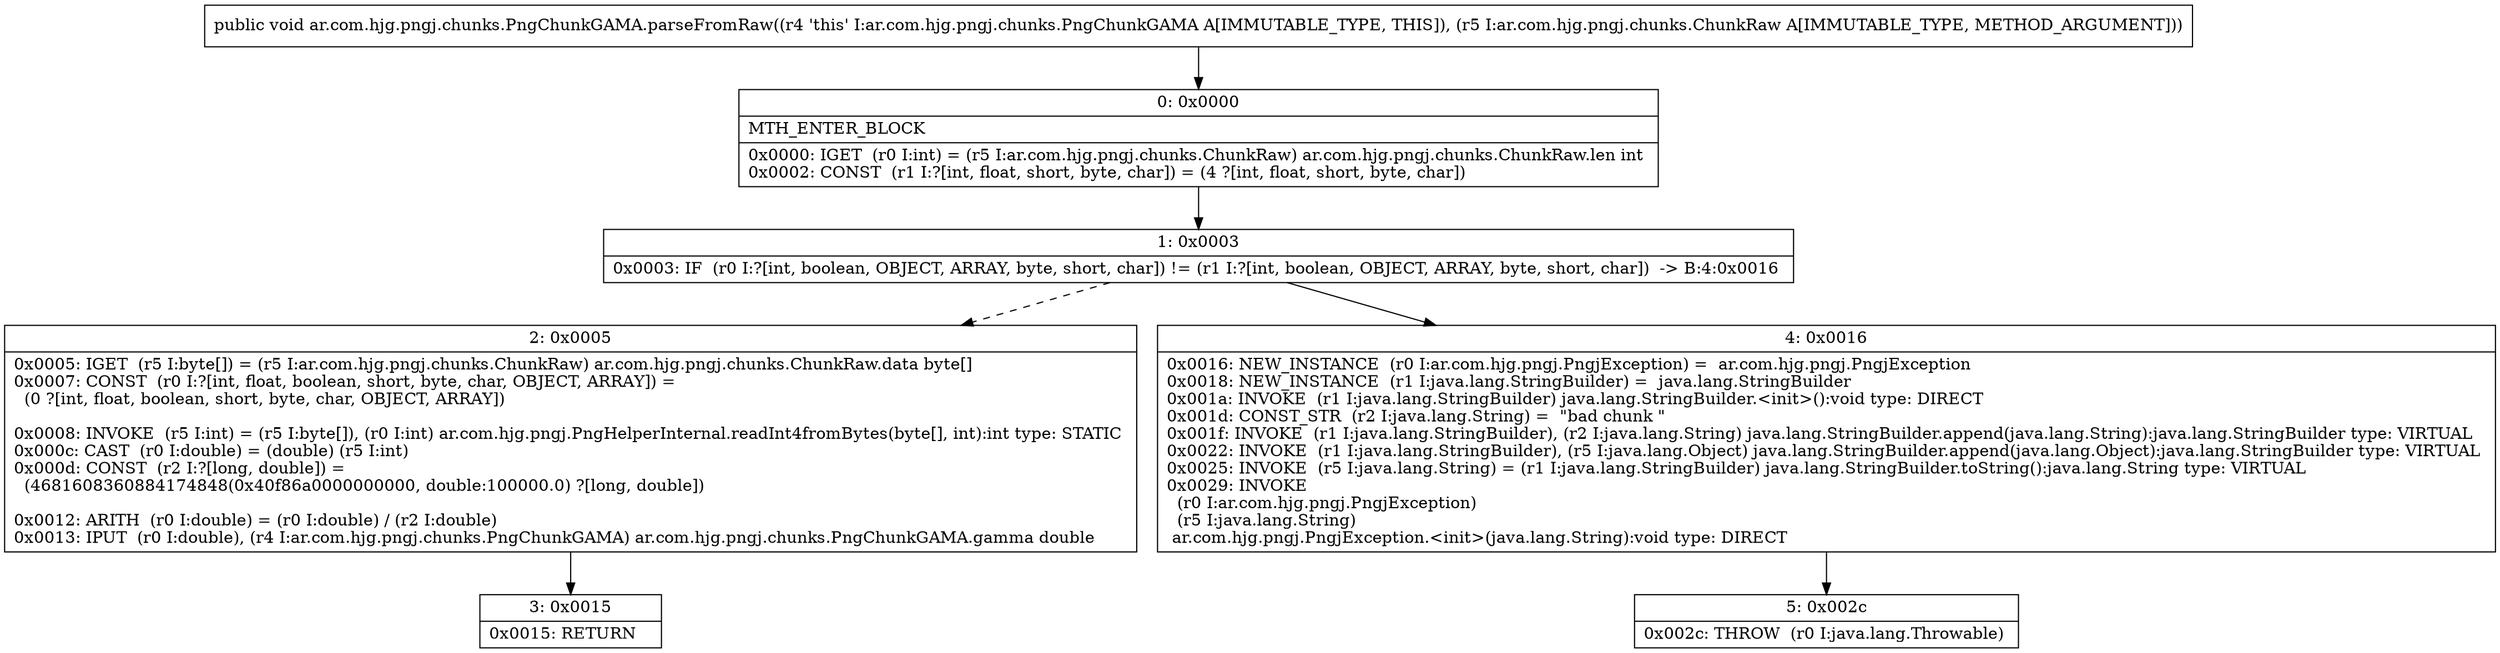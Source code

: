 digraph "CFG forar.com.hjg.pngj.chunks.PngChunkGAMA.parseFromRaw(Lar\/com\/hjg\/pngj\/chunks\/ChunkRaw;)V" {
Node_0 [shape=record,label="{0\:\ 0x0000|MTH_ENTER_BLOCK\l|0x0000: IGET  (r0 I:int) = (r5 I:ar.com.hjg.pngj.chunks.ChunkRaw) ar.com.hjg.pngj.chunks.ChunkRaw.len int \l0x0002: CONST  (r1 I:?[int, float, short, byte, char]) = (4 ?[int, float, short, byte, char]) \l}"];
Node_1 [shape=record,label="{1\:\ 0x0003|0x0003: IF  (r0 I:?[int, boolean, OBJECT, ARRAY, byte, short, char]) != (r1 I:?[int, boolean, OBJECT, ARRAY, byte, short, char])  \-\> B:4:0x0016 \l}"];
Node_2 [shape=record,label="{2\:\ 0x0005|0x0005: IGET  (r5 I:byte[]) = (r5 I:ar.com.hjg.pngj.chunks.ChunkRaw) ar.com.hjg.pngj.chunks.ChunkRaw.data byte[] \l0x0007: CONST  (r0 I:?[int, float, boolean, short, byte, char, OBJECT, ARRAY]) = \l  (0 ?[int, float, boolean, short, byte, char, OBJECT, ARRAY])\l \l0x0008: INVOKE  (r5 I:int) = (r5 I:byte[]), (r0 I:int) ar.com.hjg.pngj.PngHelperInternal.readInt4fromBytes(byte[], int):int type: STATIC \l0x000c: CAST  (r0 I:double) = (double) (r5 I:int) \l0x000d: CONST  (r2 I:?[long, double]) = \l  (4681608360884174848(0x40f86a0000000000, double:100000.0) ?[long, double])\l \l0x0012: ARITH  (r0 I:double) = (r0 I:double) \/ (r2 I:double) \l0x0013: IPUT  (r0 I:double), (r4 I:ar.com.hjg.pngj.chunks.PngChunkGAMA) ar.com.hjg.pngj.chunks.PngChunkGAMA.gamma double \l}"];
Node_3 [shape=record,label="{3\:\ 0x0015|0x0015: RETURN   \l}"];
Node_4 [shape=record,label="{4\:\ 0x0016|0x0016: NEW_INSTANCE  (r0 I:ar.com.hjg.pngj.PngjException) =  ar.com.hjg.pngj.PngjException \l0x0018: NEW_INSTANCE  (r1 I:java.lang.StringBuilder) =  java.lang.StringBuilder \l0x001a: INVOKE  (r1 I:java.lang.StringBuilder) java.lang.StringBuilder.\<init\>():void type: DIRECT \l0x001d: CONST_STR  (r2 I:java.lang.String) =  \"bad chunk \" \l0x001f: INVOKE  (r1 I:java.lang.StringBuilder), (r2 I:java.lang.String) java.lang.StringBuilder.append(java.lang.String):java.lang.StringBuilder type: VIRTUAL \l0x0022: INVOKE  (r1 I:java.lang.StringBuilder), (r5 I:java.lang.Object) java.lang.StringBuilder.append(java.lang.Object):java.lang.StringBuilder type: VIRTUAL \l0x0025: INVOKE  (r5 I:java.lang.String) = (r1 I:java.lang.StringBuilder) java.lang.StringBuilder.toString():java.lang.String type: VIRTUAL \l0x0029: INVOKE  \l  (r0 I:ar.com.hjg.pngj.PngjException)\l  (r5 I:java.lang.String)\l ar.com.hjg.pngj.PngjException.\<init\>(java.lang.String):void type: DIRECT \l}"];
Node_5 [shape=record,label="{5\:\ 0x002c|0x002c: THROW  (r0 I:java.lang.Throwable) \l}"];
MethodNode[shape=record,label="{public void ar.com.hjg.pngj.chunks.PngChunkGAMA.parseFromRaw((r4 'this' I:ar.com.hjg.pngj.chunks.PngChunkGAMA A[IMMUTABLE_TYPE, THIS]), (r5 I:ar.com.hjg.pngj.chunks.ChunkRaw A[IMMUTABLE_TYPE, METHOD_ARGUMENT])) }"];
MethodNode -> Node_0;
Node_0 -> Node_1;
Node_1 -> Node_2[style=dashed];
Node_1 -> Node_4;
Node_2 -> Node_3;
Node_4 -> Node_5;
}

